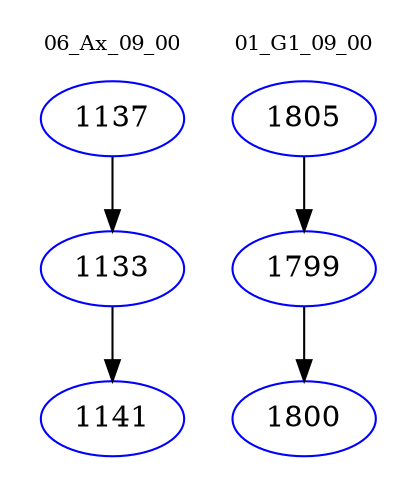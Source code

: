 digraph{
subgraph cluster_0 {
color = white
label = "06_Ax_09_00";
fontsize=10;
T0_1137 [label="1137", color="blue"]
T0_1137 -> T0_1133 [color="black"]
T0_1133 [label="1133", color="blue"]
T0_1133 -> T0_1141 [color="black"]
T0_1141 [label="1141", color="blue"]
}
subgraph cluster_1 {
color = white
label = "01_G1_09_00";
fontsize=10;
T1_1805 [label="1805", color="blue"]
T1_1805 -> T1_1799 [color="black"]
T1_1799 [label="1799", color="blue"]
T1_1799 -> T1_1800 [color="black"]
T1_1800 [label="1800", color="blue"]
}
}
